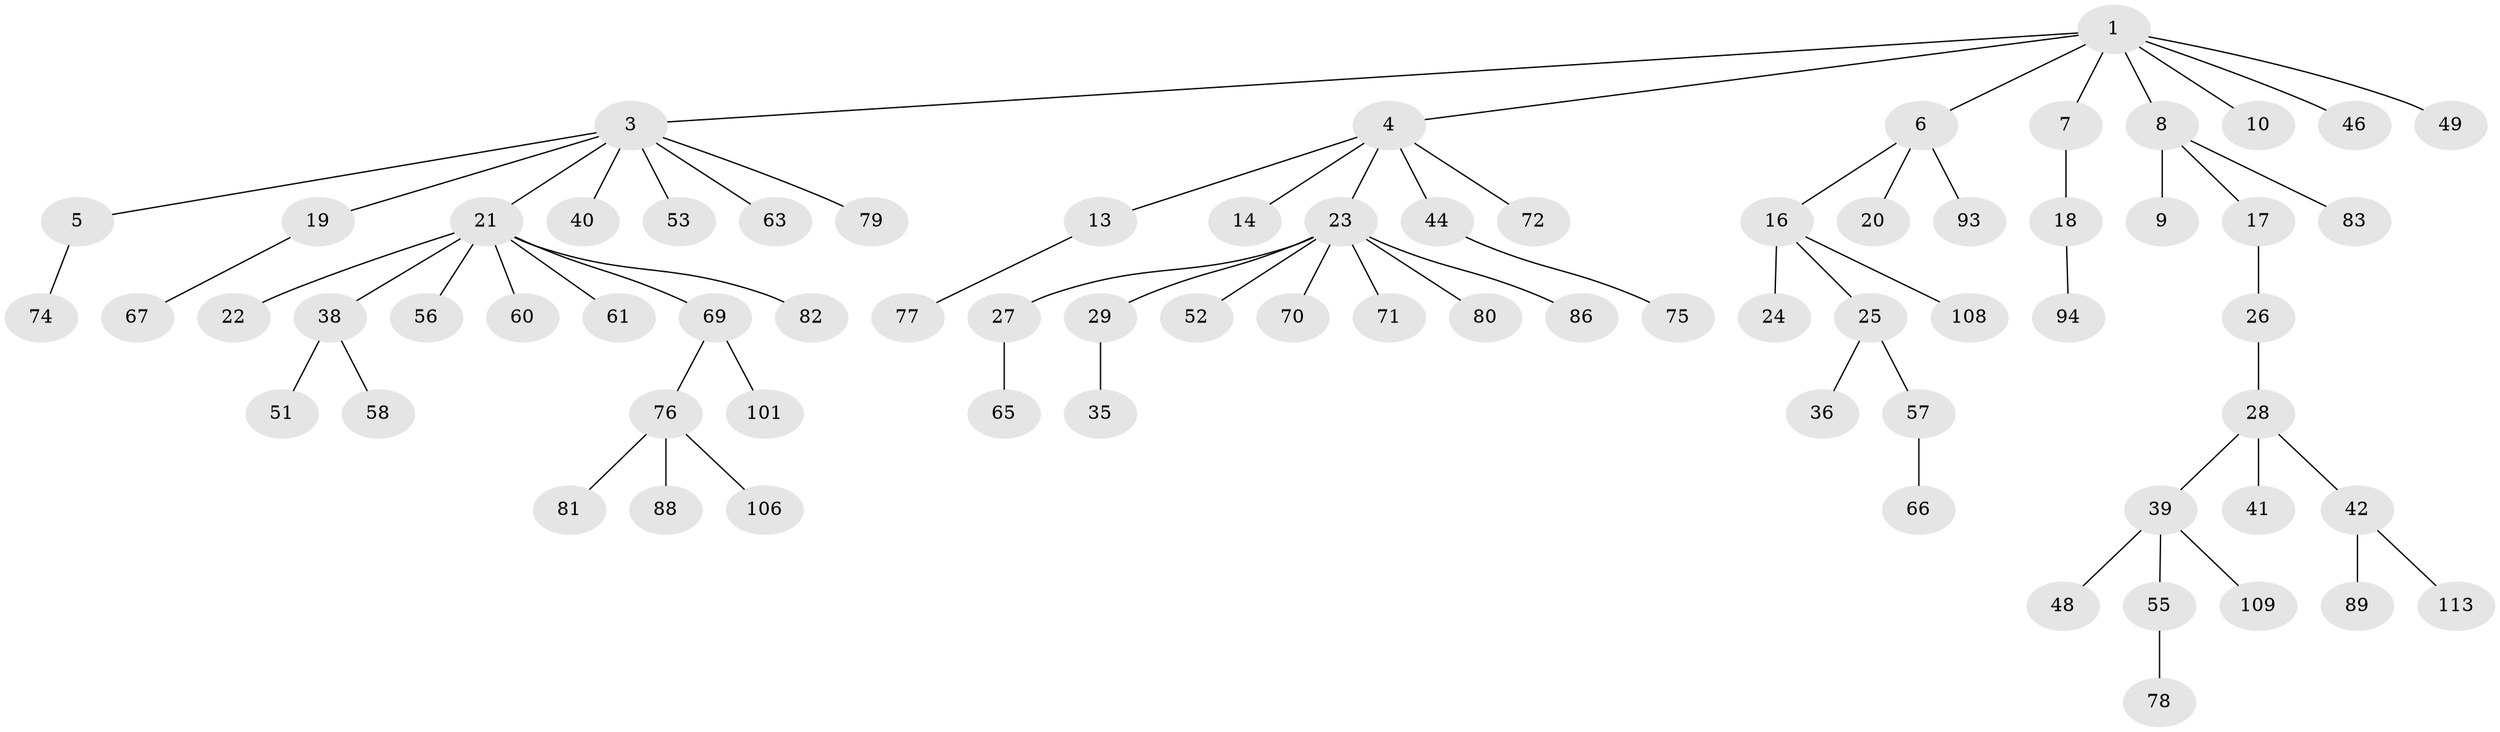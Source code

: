 // original degree distribution, {7: 0.016260162601626018, 3: 0.13821138211382114, 9: 0.008130081300813009, 6: 0.008130081300813009, 2: 0.24390243902439024, 4: 0.056910569105691054, 5: 0.008130081300813009, 1: 0.5121951219512195, 8: 0.008130081300813009}
// Generated by graph-tools (version 1.1) at 2025/19/03/04/25 18:19:25]
// undirected, 73 vertices, 72 edges
graph export_dot {
graph [start="1"]
  node [color=gray90,style=filled];
  1 [super="+2"];
  3 [super="+37"];
  4;
  5;
  6;
  7 [super="+34+12"];
  8 [super="+11+15"];
  9 [super="+62"];
  10;
  13;
  14;
  16;
  17;
  18 [super="+68"];
  19 [super="+47"];
  20;
  21 [super="+59+32+45"];
  22;
  23 [super="+31+33"];
  24 [super="+54"];
  25;
  26;
  27 [super="+103"];
  28 [super="+30"];
  29;
  35;
  36;
  38;
  39;
  40;
  41;
  42;
  44 [super="+50"];
  46;
  48 [super="+90+84"];
  49;
  51 [super="+97"];
  52;
  53 [super="+105"];
  55;
  56 [super="+111"];
  57;
  58;
  60 [super="+87"];
  61;
  63 [super="+102"];
  65 [super="+110"];
  66;
  67;
  69;
  70;
  71;
  72;
  74;
  75 [super="+117"];
  76;
  77;
  78;
  79;
  80;
  81;
  82;
  83;
  86 [super="+98+96"];
  88;
  89;
  93;
  94;
  101;
  106 [super="+122"];
  108;
  109;
  113;
  1 -- 4;
  1 -- 6;
  1 -- 7;
  1 -- 8;
  1 -- 10;
  1 -- 49;
  1 -- 3;
  1 -- 46;
  3 -- 5;
  3 -- 19;
  3 -- 21;
  3 -- 40;
  3 -- 53;
  3 -- 63;
  3 -- 79;
  4 -- 13;
  4 -- 14;
  4 -- 23;
  4 -- 44;
  4 -- 72;
  5 -- 74;
  6 -- 16;
  6 -- 20;
  6 -- 93;
  7 -- 18;
  8 -- 9;
  8 -- 83;
  8 -- 17;
  13 -- 77;
  16 -- 24;
  16 -- 25;
  16 -- 108;
  17 -- 26;
  18 -- 94;
  19 -- 67;
  21 -- 22;
  21 -- 38;
  21 -- 56;
  21 -- 82;
  21 -- 60;
  21 -- 61;
  21 -- 69;
  23 -- 27;
  23 -- 29;
  23 -- 52;
  23 -- 71;
  23 -- 80;
  23 -- 70;
  23 -- 86;
  25 -- 36;
  25 -- 57;
  26 -- 28;
  27 -- 65;
  28 -- 42;
  28 -- 41;
  28 -- 39;
  29 -- 35;
  38 -- 51;
  38 -- 58;
  39 -- 48;
  39 -- 55;
  39 -- 109;
  42 -- 89;
  42 -- 113;
  44 -- 75;
  55 -- 78;
  57 -- 66;
  69 -- 76;
  69 -- 101;
  76 -- 81;
  76 -- 88;
  76 -- 106;
}
